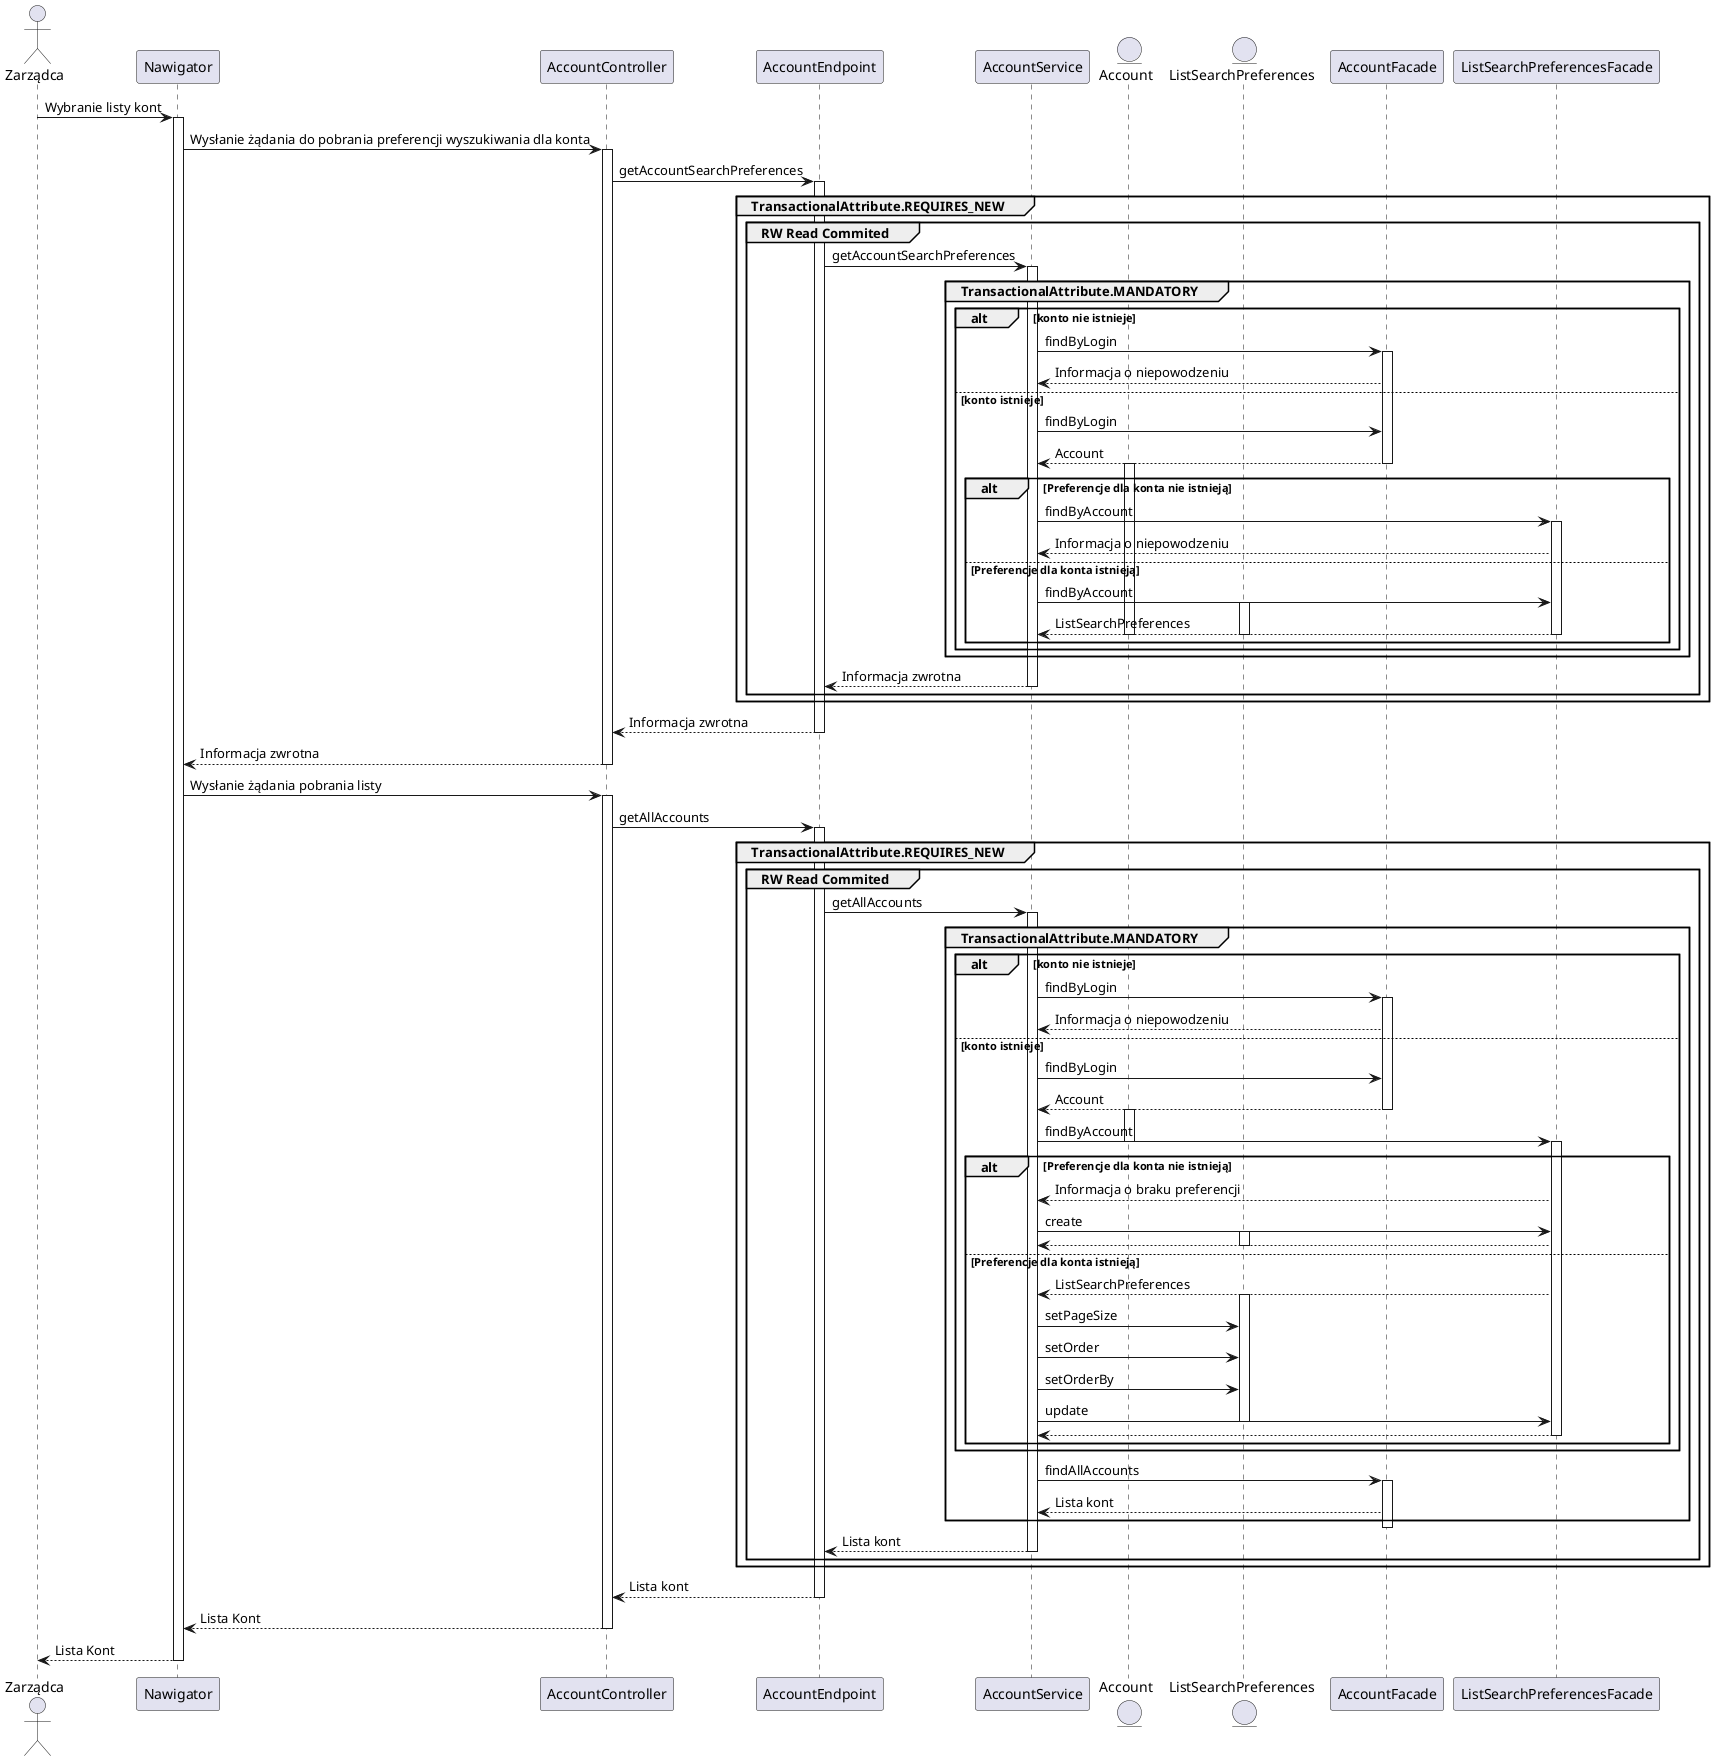 @startuml
actor Zarządca
participant Nawigator
participant AccountController
participant AccountEndpoint
participant AccountService
entity Account
entity ListSearchPreferences
participant AccountFacade
participant ListSearchPreferencesFacade

Zarządca -> Nawigator : Wybranie listy kont
activate Nawigator
Nawigator -> AccountController : Wysłanie żądania do pobrania preferencji wyszukiwania dla konta
activate AccountController
AccountController -> AccountEndpoint : getAccountSearchPreferences
group TransactionalAttribute.REQUIRES_NEW
group RW Read Commited
activate AccountEndpoint
AccountEndpoint -> AccountService : getAccountSearchPreferences
activate AccountService
group TransactionalAttribute.MANDATORY
    alt konto nie istnieje
        AccountService -> AccountFacade : findByLogin
    activate AccountFacade
        AccountFacade --> AccountService : Informacja o niepowodzeniu
    else konto istnieje
        AccountService -> AccountFacade : findByLogin
        AccountFacade --> AccountService : Account
        deactivate AccountFacade
        activate Account
        alt Preferencje dla konta nie istnieją
            AccountService -> ListSearchPreferencesFacade : findByAccount
        activate ListSearchPreferencesFacade
            ListSearchPreferencesFacade --> AccountService : Informacja o niepowodzeniu
        else Preferencje dla konta istnieją
            AccountService -> ListSearchPreferencesFacade : findByAccount
            activate ListSearchPreferences
            ListSearchPreferencesFacade --> AccountService : ListSearchPreferences
            deactivate ListSearchPreferences
            deactivate ListSearchPreferencesFacade
        deactivate Account
end
        end
    end
    AccountService --> AccountEndpoint : Informacja zwrotna
deactivate AccountService
end
end
AccountEndpoint --> AccountController : Informacja zwrotna
deactivate AccountEndpoint
AccountController --> Nawigator : Informacja zwrotna

deactivate AccountController

Nawigator -> AccountController : Wysłanie żądania pobrania listy
activate AccountController
AccountController -> AccountEndpoint : getAllAccounts
group TransactionalAttribute.REQUIRES_NEW
group RW Read Commited
activate AccountEndpoint
AccountEndpoint -> AccountService : getAllAccounts
activate AccountService
group TransactionalAttribute.MANDATORY
    alt konto nie istnieje
            AccountService -> AccountFacade : findByLogin
    activate AccountFacade
            AccountFacade --> AccountService : Informacja o niepowodzeniu
        else konto istnieje
            AccountService -> AccountFacade : findByLogin
            AccountFacade --> AccountService : Account
            deactivate AccountFacade
            activate Account
            AccountService -> ListSearchPreferencesFacade : findByAccount
            deactivate Account
            activate ListSearchPreferencesFacade
            alt Preferencje dla konta nie istnieją
                ListSearchPreferencesFacade --> AccountService : Informacja o braku preferencji
                AccountService -> ListSearchPreferencesFacade : create
                activate ListSearchPreferences
                ListSearchPreferencesFacade --> AccountService
                deactivate ListSearchPreferences
            else Preferencje dla konta istnieją
                ListSearchPreferencesFacade --> AccountService : ListSearchPreferences
                activate ListSearchPreferences
                AccountService -> ListSearchPreferences : setPageSize
                AccountService -> ListSearchPreferences : setOrder
                AccountService -> ListSearchPreferences : setOrderBy
                AccountService -> ListSearchPreferencesFacade : update
                deactivate ListSearchPreferences
                ListSearchPreferencesFacade --> AccountService
                deactivate ListSearchPreferencesFacade
             end
     end
     AccountService -> AccountFacade : findAllAccounts
     activate AccountFacade
     AccountFacade --> AccountService : Lista kont
     end
     deactivate AccountFacade
     AccountService --> AccountEndpoint : Lista kont
     deactivate AccountService
end
end
     AccountEndpoint --> AccountController : Lista kont
     deactivate AccountEndpoint
     AccountController --> Nawigator : Lista Kont
     deactivate AccountController
return Lista Kont

deactivate AccountEndpoint
deactivate AccountController
deactivate Nawigator

@enduml